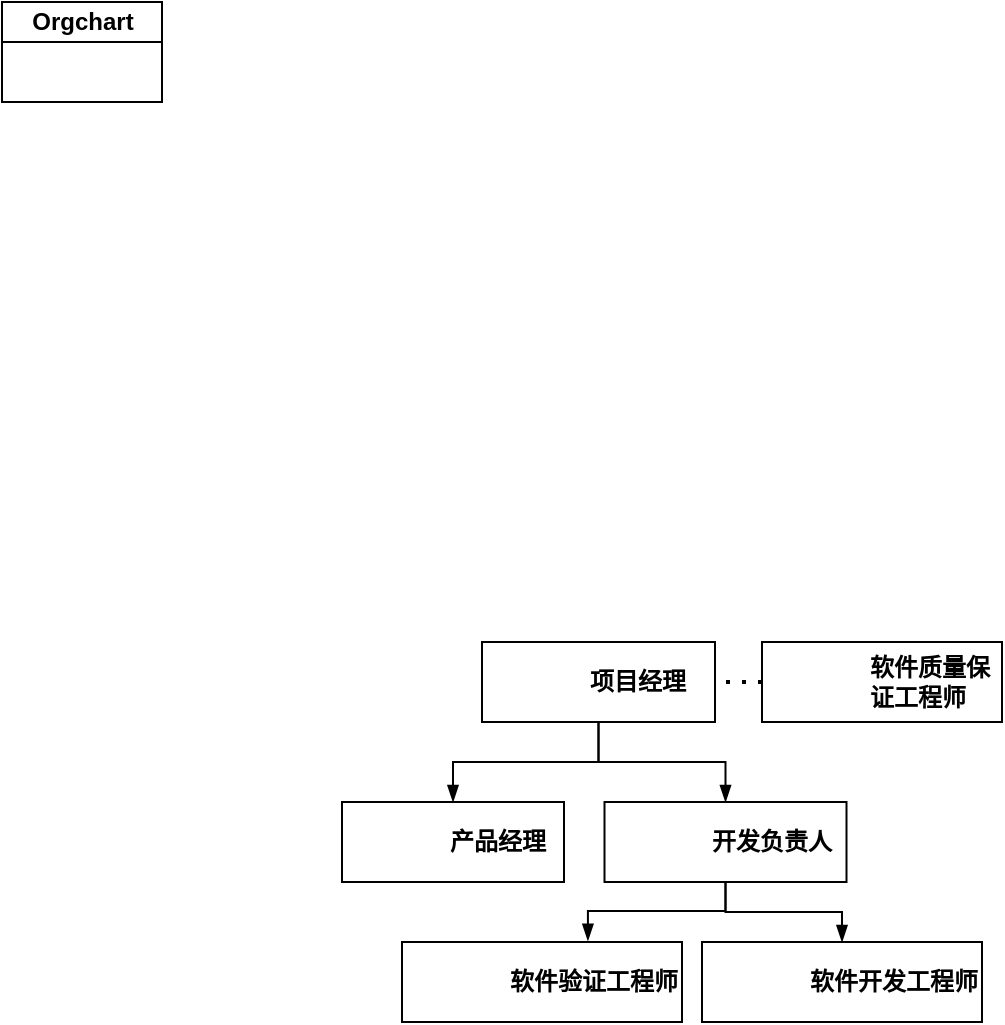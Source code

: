 <mxfile version="21.6.9" type="github">
  <diagram id="prtHgNgQTEPvFCAcTncT" name="Page-1">
    <mxGraphModel dx="1054" dy="585" grid="1" gridSize="10" guides="1" tooltips="1" connect="1" arrows="1" fold="1" page="1" pageScale="1" pageWidth="827" pageHeight="1169" math="0" shadow="0">
      <root>
        <mxCell id="0" />
        <mxCell id="1" parent="0" />
        <mxCell id="dNxyNK7c78bLwvsdeMH5-11" value="Orgchart" style="swimlane;html=1;startSize=20;horizontal=1;containerType=tree;glass=0;" parent="1" vertex="1">
          <mxGeometry x="40" y="80" width="80" height="50" as="geometry" />
        </mxCell>
        <UserObject label="项目经理" name="Tessa Miller" position="CFO" location="Office 1" email="me@example.com" placeholders="1" link="https://www.draw.io" id="dNxyNK7c78bLwvsdeMH5-12">
          <mxCell style="label;image=https://cdn3.iconfinder.com/data/icons/user-avatars-1/512/users-3-128.png;whiteSpace=wrap;html=1;rounded=0;glass=0;treeMoving=1;treeFolding=1;" parent="1" vertex="1">
            <mxGeometry x="280" y="400" width="116.5" height="40" as="geometry" />
          </mxCell>
        </UserObject>
        <mxCell id="dNxyNK7c78bLwvsdeMH5-17" value="" style="endArrow=blockThin;endFill=1;fontSize=11;edgeStyle=elbowEdgeStyle;elbow=vertical;rounded=0;exitX=0.5;exitY=1;exitDx=0;exitDy=0;entryX=0.664;entryY=-0.017;entryDx=0;entryDy=0;entryPerimeter=0;" parent="1" source="dNxyNK7c78bLwvsdeMH5-16" target="KFZ-zlEm3YiaIrgzZCz1-1" edge="1">
          <mxGeometry relative="1" as="geometry">
            <mxPoint x="400" y="640" as="targetPoint" />
          </mxGeometry>
        </mxCell>
        <UserObject label="软件质量保证工程师" name="Alison Donovan" position="System Admin" location="Office 3" email="me@example.com" placeholders="1" link="https://www.draw.io" id="dNxyNK7c78bLwvsdeMH5-18">
          <mxCell style="label;image=https://cdn3.iconfinder.com/data/icons/user-avatars-1/512/users-2-128.png;whiteSpace=wrap;html=1;rounded=0;glass=0;" parent="1" vertex="1">
            <mxGeometry x="420" y="400" width="120" height="40" as="geometry" />
          </mxCell>
        </UserObject>
        <UserObject label="开发负责人" name="Evan Valet" position="HR Director" location="Office 4" email="me@example.com" placeholders="1" link="https://www.draw.io" id="dNxyNK7c78bLwvsdeMH5-16">
          <mxCell style="label;image=https://cdn3.iconfinder.com/data/icons/user-avatars-1/512/users-9-2-128.png;whiteSpace=wrap;html=1;rounded=0;glass=0;treeFolding=1;treeMoving=1;" parent="1" vertex="1">
            <mxGeometry x="341.25" y="480" width="121" height="40" as="geometry" />
          </mxCell>
        </UserObject>
        <mxCell id="dNxyNK7c78bLwvsdeMH5-15" value="" style="endArrow=blockThin;endFill=1;fontSize=11;edgeStyle=elbowEdgeStyle;elbow=vertical;rounded=0;" parent="1" source="dNxyNK7c78bLwvsdeMH5-12" target="dNxyNK7c78bLwvsdeMH5-16" edge="1">
          <mxGeometry relative="1" as="geometry" />
        </mxCell>
        <UserObject label="产品经理" name="Edward Morrison" position="Brand Manager" location="Office 2" email="me@example.com" placeholders="1" link="https://www.draw.io" id="dNxyNK7c78bLwvsdeMH5-14">
          <mxCell style="label;image=https://cdn3.iconfinder.com/data/icons/user-avatars-1/512/users-10-3-128.png;whiteSpace=wrap;html=1;rounded=0;glass=0;treeFolding=1;treeMoving=1;" parent="1" vertex="1">
            <mxGeometry x="210" y="480" width="111" height="40" as="geometry" />
          </mxCell>
        </UserObject>
        <mxCell id="dNxyNK7c78bLwvsdeMH5-13" value="" style="endArrow=blockThin;endFill=1;fontSize=11;edgeStyle=elbowEdgeStyle;elbow=vertical;rounded=0;" parent="1" source="dNxyNK7c78bLwvsdeMH5-12" target="dNxyNK7c78bLwvsdeMH5-14" edge="1">
          <mxGeometry relative="1" as="geometry" />
        </mxCell>
        <UserObject label="软件验证工程师" name="Alison Donovan" position="System Admin" location="Office 3" email="me@example.com" placeholders="1" link="https://www.draw.io" id="KFZ-zlEm3YiaIrgzZCz1-1">
          <mxCell style="label;image=https://cdn3.iconfinder.com/data/icons/user-avatars-1/512/users-2-128.png;whiteSpace=wrap;html=1;rounded=0;glass=0;" vertex="1" parent="1">
            <mxGeometry x="240" y="550" width="140" height="40" as="geometry" />
          </mxCell>
        </UserObject>
        <UserObject label="软件开发工程师" name="Alison Donovan" position="System Admin" location="Office 3" email="me@example.com" placeholders="1" link="https://www.draw.io" id="KFZ-zlEm3YiaIrgzZCz1-2">
          <mxCell style="label;image=https://cdn3.iconfinder.com/data/icons/user-avatars-1/512/users-2-128.png;whiteSpace=wrap;html=1;rounded=0;glass=0;" vertex="1" parent="1">
            <mxGeometry x="390" y="550" width="140" height="40" as="geometry" />
          </mxCell>
        </UserObject>
        <mxCell id="KFZ-zlEm3YiaIrgzZCz1-3" value="" style="endArrow=blockThin;endFill=1;fontSize=11;edgeStyle=elbowEdgeStyle;elbow=vertical;rounded=0;entryX=0.5;entryY=0;entryDx=0;entryDy=0;exitX=0.5;exitY=1;exitDx=0;exitDy=0;" edge="1" parent="1" source="dNxyNK7c78bLwvsdeMH5-16" target="KFZ-zlEm3YiaIrgzZCz1-2">
          <mxGeometry relative="1" as="geometry">
            <mxPoint x="410" y="600" as="sourcePoint" />
            <mxPoint x="303" y="669" as="targetPoint" />
          </mxGeometry>
        </mxCell>
        <mxCell id="KFZ-zlEm3YiaIrgzZCz1-6" value="" style="endArrow=none;dashed=1;html=1;dashPattern=1 3;strokeWidth=2;rounded=0;entryX=1;entryY=0.5;entryDx=0;entryDy=0;exitX=0;exitY=0.5;exitDx=0;exitDy=0;" edge="1" parent="1" source="dNxyNK7c78bLwvsdeMH5-18" target="dNxyNK7c78bLwvsdeMH5-12">
          <mxGeometry width="50" height="50" relative="1" as="geometry">
            <mxPoint x="340" y="600" as="sourcePoint" />
            <mxPoint x="390" y="550" as="targetPoint" />
          </mxGeometry>
        </mxCell>
      </root>
    </mxGraphModel>
  </diagram>
</mxfile>
